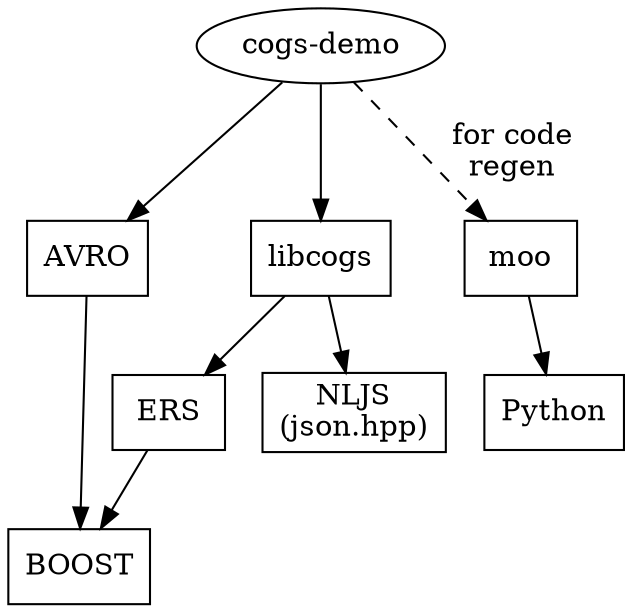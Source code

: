 digraph deps {
        "cogs-demo"[label="cogs-demo"]
        node[shape=box]
        ERS
        NLJS[label="NLJS\n(json.hpp)"]
        {rank=same; AVRO; cogs; moo}
        cogs[label="libcogs"]
        ERS->BOOST
        AVRO->BOOST
        cogs->ERS
        cogs->NLJS
        "cogs-demo"->cogs
        "cogs-demo"->AVRO
        "cogs-demo"->moo[style=dashed,label="for code\nregen"]
        moo->Python
}


